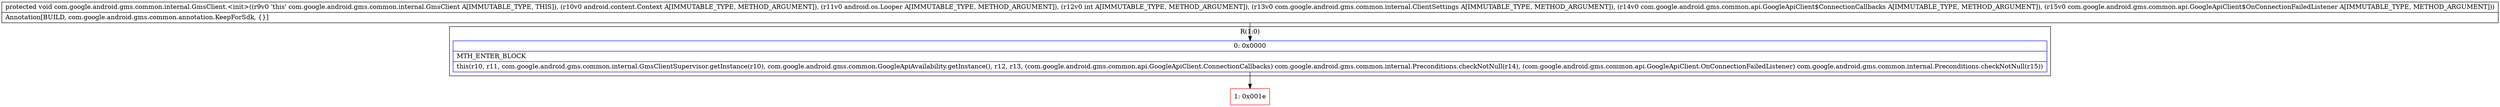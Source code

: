 digraph "CFG forcom.google.android.gms.common.internal.GmsClient.\<init\>(Landroid\/content\/Context;Landroid\/os\/Looper;ILcom\/google\/android\/gms\/common\/internal\/ClientSettings;Lcom\/google\/android\/gms\/common\/api\/GoogleApiClient$ConnectionCallbacks;Lcom\/google\/android\/gms\/common\/api\/GoogleApiClient$OnConnectionFailedListener;)V" {
subgraph cluster_Region_2073225767 {
label = "R(1:0)";
node [shape=record,color=blue];
Node_0 [shape=record,label="{0\:\ 0x0000|MTH_ENTER_BLOCK\l|this(r10, r11, com.google.android.gms.common.internal.GmsClientSupervisor.getInstance(r10), com.google.android.gms.common.GoogleApiAvailability.getInstance(), r12, r13, (com.google.android.gms.common.api.GoogleApiClient.ConnectionCallbacks) com.google.android.gms.common.internal.Preconditions.checkNotNull(r14), (com.google.android.gms.common.api.GoogleApiClient.OnConnectionFailedListener) com.google.android.gms.common.internal.Preconditions.checkNotNull(r15))\l}"];
}
Node_1 [shape=record,color=red,label="{1\:\ 0x001e}"];
MethodNode[shape=record,label="{protected void com.google.android.gms.common.internal.GmsClient.\<init\>((r9v0 'this' com.google.android.gms.common.internal.GmsClient A[IMMUTABLE_TYPE, THIS]), (r10v0 android.content.Context A[IMMUTABLE_TYPE, METHOD_ARGUMENT]), (r11v0 android.os.Looper A[IMMUTABLE_TYPE, METHOD_ARGUMENT]), (r12v0 int A[IMMUTABLE_TYPE, METHOD_ARGUMENT]), (r13v0 com.google.android.gms.common.internal.ClientSettings A[IMMUTABLE_TYPE, METHOD_ARGUMENT]), (r14v0 com.google.android.gms.common.api.GoogleApiClient$ConnectionCallbacks A[IMMUTABLE_TYPE, METHOD_ARGUMENT]), (r15v0 com.google.android.gms.common.api.GoogleApiClient$OnConnectionFailedListener A[IMMUTABLE_TYPE, METHOD_ARGUMENT]))  | Annotation[BUILD, com.google.android.gms.common.annotation.KeepForSdk, \{\}]\l}"];
MethodNode -> Node_0;
Node_0 -> Node_1;
}

